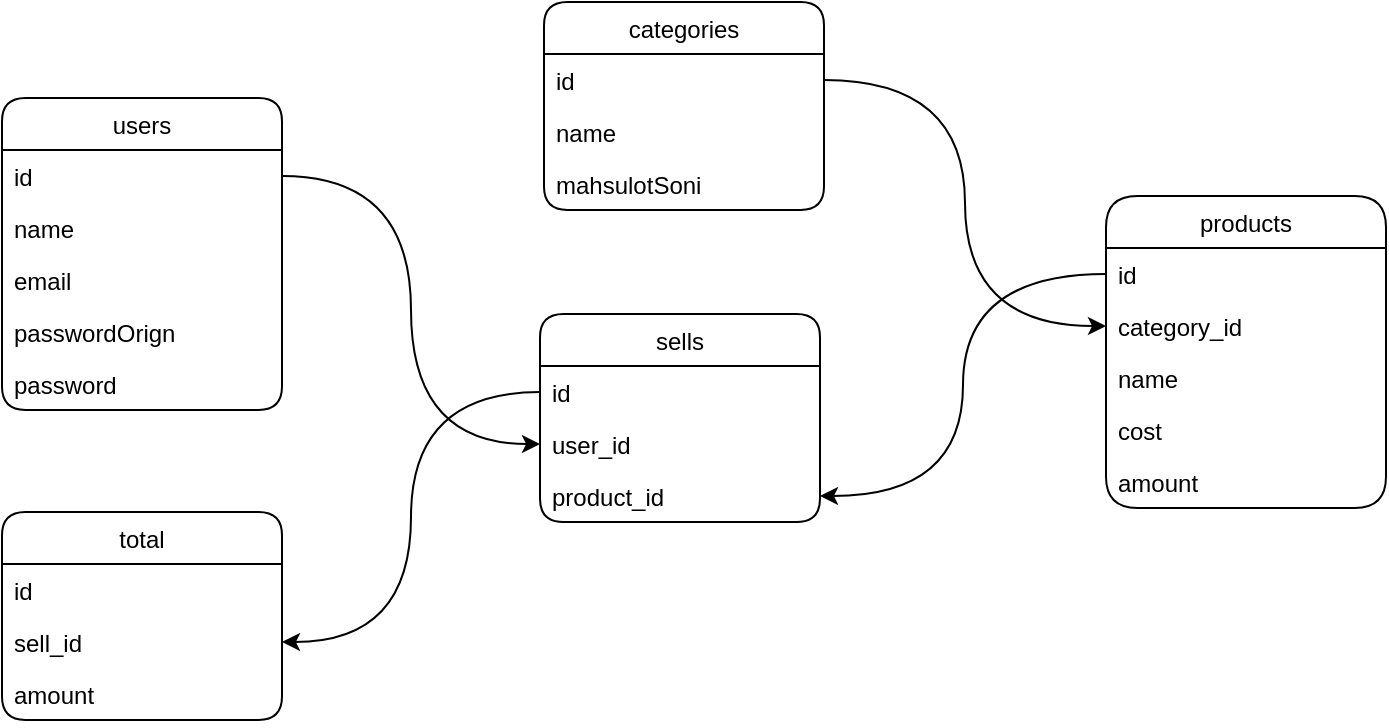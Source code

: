 <mxfile version="20.8.20" type="github">
  <diagram name="Страница 1" id="yL47sUjW_iDYKip2LUfu">
    <mxGraphModel dx="1260" dy="434" grid="0" gridSize="10" guides="1" tooltips="1" connect="1" arrows="1" fold="1" page="0" pageScale="1" pageWidth="827" pageHeight="1169" math="0" shadow="0">
      <root>
        <mxCell id="0" />
        <mxCell id="1" parent="0" />
        <mxCell id="dhH6Fzj1MxciZ1tgKniR-5" value="users" style="swimlane;fontStyle=0;childLayout=stackLayout;horizontal=1;startSize=26;fillColor=none;horizontalStack=0;resizeParent=1;resizeParentMax=0;resizeLast=0;collapsible=1;marginBottom=0;rounded=1;" parent="1" vertex="1">
          <mxGeometry x="-14" y="376" width="140" height="156" as="geometry" />
        </mxCell>
        <mxCell id="dhH6Fzj1MxciZ1tgKniR-6" value="id" style="text;strokeColor=none;fillColor=none;align=left;verticalAlign=top;spacingLeft=4;spacingRight=4;overflow=hidden;rotatable=0;points=[[0,0.5],[1,0.5]];portConstraint=eastwest;" parent="dhH6Fzj1MxciZ1tgKniR-5" vertex="1">
          <mxGeometry y="26" width="140" height="26" as="geometry" />
        </mxCell>
        <mxCell id="dhH6Fzj1MxciZ1tgKniR-7" value="name" style="text;strokeColor=none;fillColor=none;align=left;verticalAlign=top;spacingLeft=4;spacingRight=4;overflow=hidden;rotatable=0;points=[[0,0.5],[1,0.5]];portConstraint=eastwest;" parent="dhH6Fzj1MxciZ1tgKniR-5" vertex="1">
          <mxGeometry y="52" width="140" height="26" as="geometry" />
        </mxCell>
        <mxCell id="FXGJ4imTIEH344ETNgn1-15" value="email" style="text;strokeColor=none;fillColor=none;align=left;verticalAlign=top;spacingLeft=4;spacingRight=4;overflow=hidden;rotatable=0;points=[[0,0.5],[1,0.5]];portConstraint=eastwest;" vertex="1" parent="dhH6Fzj1MxciZ1tgKniR-5">
          <mxGeometry y="78" width="140" height="26" as="geometry" />
        </mxCell>
        <mxCell id="FXGJ4imTIEH344ETNgn1-16" value="passwordOrign" style="text;strokeColor=none;fillColor=none;align=left;verticalAlign=top;spacingLeft=4;spacingRight=4;overflow=hidden;rotatable=0;points=[[0,0.5],[1,0.5]];portConstraint=eastwest;" vertex="1" parent="dhH6Fzj1MxciZ1tgKniR-5">
          <mxGeometry y="104" width="140" height="26" as="geometry" />
        </mxCell>
        <mxCell id="FXGJ4imTIEH344ETNgn1-17" value="password" style="text;strokeColor=none;fillColor=none;align=left;verticalAlign=top;spacingLeft=4;spacingRight=4;overflow=hidden;rotatable=0;points=[[0,0.5],[1,0.5]];portConstraint=eastwest;" vertex="1" parent="dhH6Fzj1MxciZ1tgKniR-5">
          <mxGeometry y="130" width="140" height="26" as="geometry" />
        </mxCell>
        <mxCell id="FXGJ4imTIEH344ETNgn1-18" value="categories" style="swimlane;fontStyle=0;childLayout=stackLayout;horizontal=1;startSize=26;fillColor=none;horizontalStack=0;resizeParent=1;resizeParentMax=0;resizeLast=0;collapsible=1;marginBottom=0;rounded=1;" vertex="1" parent="1">
          <mxGeometry x="257" y="328" width="140" height="104" as="geometry" />
        </mxCell>
        <mxCell id="FXGJ4imTIEH344ETNgn1-19" value="id" style="text;strokeColor=none;fillColor=none;align=left;verticalAlign=top;spacingLeft=4;spacingRight=4;overflow=hidden;rotatable=0;points=[[0,0.5],[1,0.5]];portConstraint=eastwest;" vertex="1" parent="FXGJ4imTIEH344ETNgn1-18">
          <mxGeometry y="26" width="140" height="26" as="geometry" />
        </mxCell>
        <mxCell id="FXGJ4imTIEH344ETNgn1-20" value="name" style="text;strokeColor=none;fillColor=none;align=left;verticalAlign=top;spacingLeft=4;spacingRight=4;overflow=hidden;rotatable=0;points=[[0,0.5],[1,0.5]];portConstraint=eastwest;" vertex="1" parent="FXGJ4imTIEH344ETNgn1-18">
          <mxGeometry y="52" width="140" height="26" as="geometry" />
        </mxCell>
        <mxCell id="FXGJ4imTIEH344ETNgn1-21" value="mahsulotSoni" style="text;strokeColor=none;fillColor=none;align=left;verticalAlign=top;spacingLeft=4;spacingRight=4;overflow=hidden;rotatable=0;points=[[0,0.5],[1,0.5]];portConstraint=eastwest;" vertex="1" parent="FXGJ4imTIEH344ETNgn1-18">
          <mxGeometry y="78" width="140" height="26" as="geometry" />
        </mxCell>
        <mxCell id="FXGJ4imTIEH344ETNgn1-22" value="products" style="swimlane;fontStyle=0;childLayout=stackLayout;horizontal=1;startSize=26;fillColor=none;horizontalStack=0;resizeParent=1;resizeParentMax=0;resizeLast=0;collapsible=1;marginBottom=0;rounded=1;arcSize=20;" vertex="1" parent="1">
          <mxGeometry x="538" y="425" width="140" height="156" as="geometry" />
        </mxCell>
        <mxCell id="FXGJ4imTIEH344ETNgn1-23" value="id" style="text;strokeColor=none;fillColor=none;align=left;verticalAlign=top;spacingLeft=4;spacingRight=4;overflow=hidden;rotatable=0;points=[[0,0.5],[1,0.5]];portConstraint=eastwest;" vertex="1" parent="FXGJ4imTIEH344ETNgn1-22">
          <mxGeometry y="26" width="140" height="26" as="geometry" />
        </mxCell>
        <mxCell id="FXGJ4imTIEH344ETNgn1-24" value="category_id" style="text;strokeColor=none;fillColor=none;align=left;verticalAlign=top;spacingLeft=4;spacingRight=4;overflow=hidden;rotatable=0;points=[[0,0.5],[1,0.5]];portConstraint=eastwest;" vertex="1" parent="FXGJ4imTIEH344ETNgn1-22">
          <mxGeometry y="52" width="140" height="26" as="geometry" />
        </mxCell>
        <mxCell id="FXGJ4imTIEH344ETNgn1-25" value="name" style="text;strokeColor=none;fillColor=none;align=left;verticalAlign=top;spacingLeft=4;spacingRight=4;overflow=hidden;rotatable=0;points=[[0,0.5],[1,0.5]];portConstraint=eastwest;" vertex="1" parent="FXGJ4imTIEH344ETNgn1-22">
          <mxGeometry y="78" width="140" height="26" as="geometry" />
        </mxCell>
        <mxCell id="FXGJ4imTIEH344ETNgn1-26" value="cost" style="text;strokeColor=none;fillColor=none;align=left;verticalAlign=top;spacingLeft=4;spacingRight=4;overflow=hidden;rotatable=0;points=[[0,0.5],[1,0.5]];portConstraint=eastwest;" vertex="1" parent="FXGJ4imTIEH344ETNgn1-22">
          <mxGeometry y="104" width="140" height="26" as="geometry" />
        </mxCell>
        <mxCell id="FXGJ4imTIEH344ETNgn1-27" value="amount" style="text;strokeColor=none;fillColor=none;align=left;verticalAlign=top;spacingLeft=4;spacingRight=4;overflow=hidden;rotatable=0;points=[[0,0.5],[1,0.5]];portConstraint=eastwest;" vertex="1" parent="FXGJ4imTIEH344ETNgn1-22">
          <mxGeometry y="130" width="140" height="26" as="geometry" />
        </mxCell>
        <mxCell id="FXGJ4imTIEH344ETNgn1-30" style="edgeStyle=orthogonalEdgeStyle;rounded=0;orthogonalLoop=1;jettySize=auto;html=1;entryX=0;entryY=0.5;entryDx=0;entryDy=0;curved=1;" edge="1" parent="1" source="FXGJ4imTIEH344ETNgn1-19" target="FXGJ4imTIEH344ETNgn1-24">
          <mxGeometry relative="1" as="geometry" />
        </mxCell>
        <mxCell id="FXGJ4imTIEH344ETNgn1-31" value="sells" style="swimlane;fontStyle=0;childLayout=stackLayout;horizontal=1;startSize=26;fillColor=none;horizontalStack=0;resizeParent=1;resizeParentMax=0;resizeLast=0;collapsible=1;marginBottom=0;rounded=1;" vertex="1" parent="1">
          <mxGeometry x="255" y="484" width="140" height="104" as="geometry" />
        </mxCell>
        <mxCell id="FXGJ4imTIEH344ETNgn1-32" value="id" style="text;strokeColor=none;fillColor=none;align=left;verticalAlign=top;spacingLeft=4;spacingRight=4;overflow=hidden;rotatable=0;points=[[0,0.5],[1,0.5]];portConstraint=eastwest;" vertex="1" parent="FXGJ4imTIEH344ETNgn1-31">
          <mxGeometry y="26" width="140" height="26" as="geometry" />
        </mxCell>
        <mxCell id="FXGJ4imTIEH344ETNgn1-33" value="user_id" style="text;strokeColor=none;fillColor=none;align=left;verticalAlign=top;spacingLeft=4;spacingRight=4;overflow=hidden;rotatable=0;points=[[0,0.5],[1,0.5]];portConstraint=eastwest;" vertex="1" parent="FXGJ4imTIEH344ETNgn1-31">
          <mxGeometry y="52" width="140" height="26" as="geometry" />
        </mxCell>
        <mxCell id="FXGJ4imTIEH344ETNgn1-34" value="product_id" style="text;strokeColor=none;fillColor=none;align=left;verticalAlign=top;spacingLeft=4;spacingRight=4;overflow=hidden;rotatable=0;points=[[0,0.5],[1,0.5]];portConstraint=eastwest;" vertex="1" parent="FXGJ4imTIEH344ETNgn1-31">
          <mxGeometry y="78" width="140" height="26" as="geometry" />
        </mxCell>
        <mxCell id="FXGJ4imTIEH344ETNgn1-35" style="edgeStyle=orthogonalEdgeStyle;curved=1;rounded=0;orthogonalLoop=1;jettySize=auto;html=1;entryX=0;entryY=0.5;entryDx=0;entryDy=0;" edge="1" parent="1" source="dhH6Fzj1MxciZ1tgKniR-6" target="FXGJ4imTIEH344ETNgn1-33">
          <mxGeometry relative="1" as="geometry" />
        </mxCell>
        <mxCell id="FXGJ4imTIEH344ETNgn1-36" style="edgeStyle=orthogonalEdgeStyle;curved=1;rounded=0;orthogonalLoop=1;jettySize=auto;html=1;entryX=1;entryY=0.5;entryDx=0;entryDy=0;" edge="1" parent="1" source="FXGJ4imTIEH344ETNgn1-23" target="FXGJ4imTIEH344ETNgn1-34">
          <mxGeometry relative="1" as="geometry" />
        </mxCell>
        <mxCell id="FXGJ4imTIEH344ETNgn1-37" value="total" style="swimlane;fontStyle=0;childLayout=stackLayout;horizontal=1;startSize=26;fillColor=none;horizontalStack=0;resizeParent=1;resizeParentMax=0;resizeLast=0;collapsible=1;marginBottom=0;rounded=1;" vertex="1" parent="1">
          <mxGeometry x="-14" y="583" width="140" height="104" as="geometry" />
        </mxCell>
        <mxCell id="FXGJ4imTIEH344ETNgn1-38" value="id" style="text;strokeColor=none;fillColor=none;align=left;verticalAlign=top;spacingLeft=4;spacingRight=4;overflow=hidden;rotatable=0;points=[[0,0.5],[1,0.5]];portConstraint=eastwest;" vertex="1" parent="FXGJ4imTIEH344ETNgn1-37">
          <mxGeometry y="26" width="140" height="26" as="geometry" />
        </mxCell>
        <mxCell id="FXGJ4imTIEH344ETNgn1-39" value="sell_id" style="text;strokeColor=none;fillColor=none;align=left;verticalAlign=top;spacingLeft=4;spacingRight=4;overflow=hidden;rotatable=0;points=[[0,0.5],[1,0.5]];portConstraint=eastwest;" vertex="1" parent="FXGJ4imTIEH344ETNgn1-37">
          <mxGeometry y="52" width="140" height="26" as="geometry" />
        </mxCell>
        <mxCell id="FXGJ4imTIEH344ETNgn1-40" value="amount" style="text;strokeColor=none;fillColor=none;align=left;verticalAlign=top;spacingLeft=4;spacingRight=4;overflow=hidden;rotatable=0;points=[[0,0.5],[1,0.5]];portConstraint=eastwest;" vertex="1" parent="FXGJ4imTIEH344ETNgn1-37">
          <mxGeometry y="78" width="140" height="26" as="geometry" />
        </mxCell>
        <mxCell id="FXGJ4imTIEH344ETNgn1-41" style="edgeStyle=orthogonalEdgeStyle;curved=1;rounded=0;orthogonalLoop=1;jettySize=auto;html=1;entryX=1;entryY=0.5;entryDx=0;entryDy=0;" edge="1" parent="1" source="FXGJ4imTIEH344ETNgn1-32" target="FXGJ4imTIEH344ETNgn1-39">
          <mxGeometry relative="1" as="geometry" />
        </mxCell>
      </root>
    </mxGraphModel>
  </diagram>
</mxfile>
